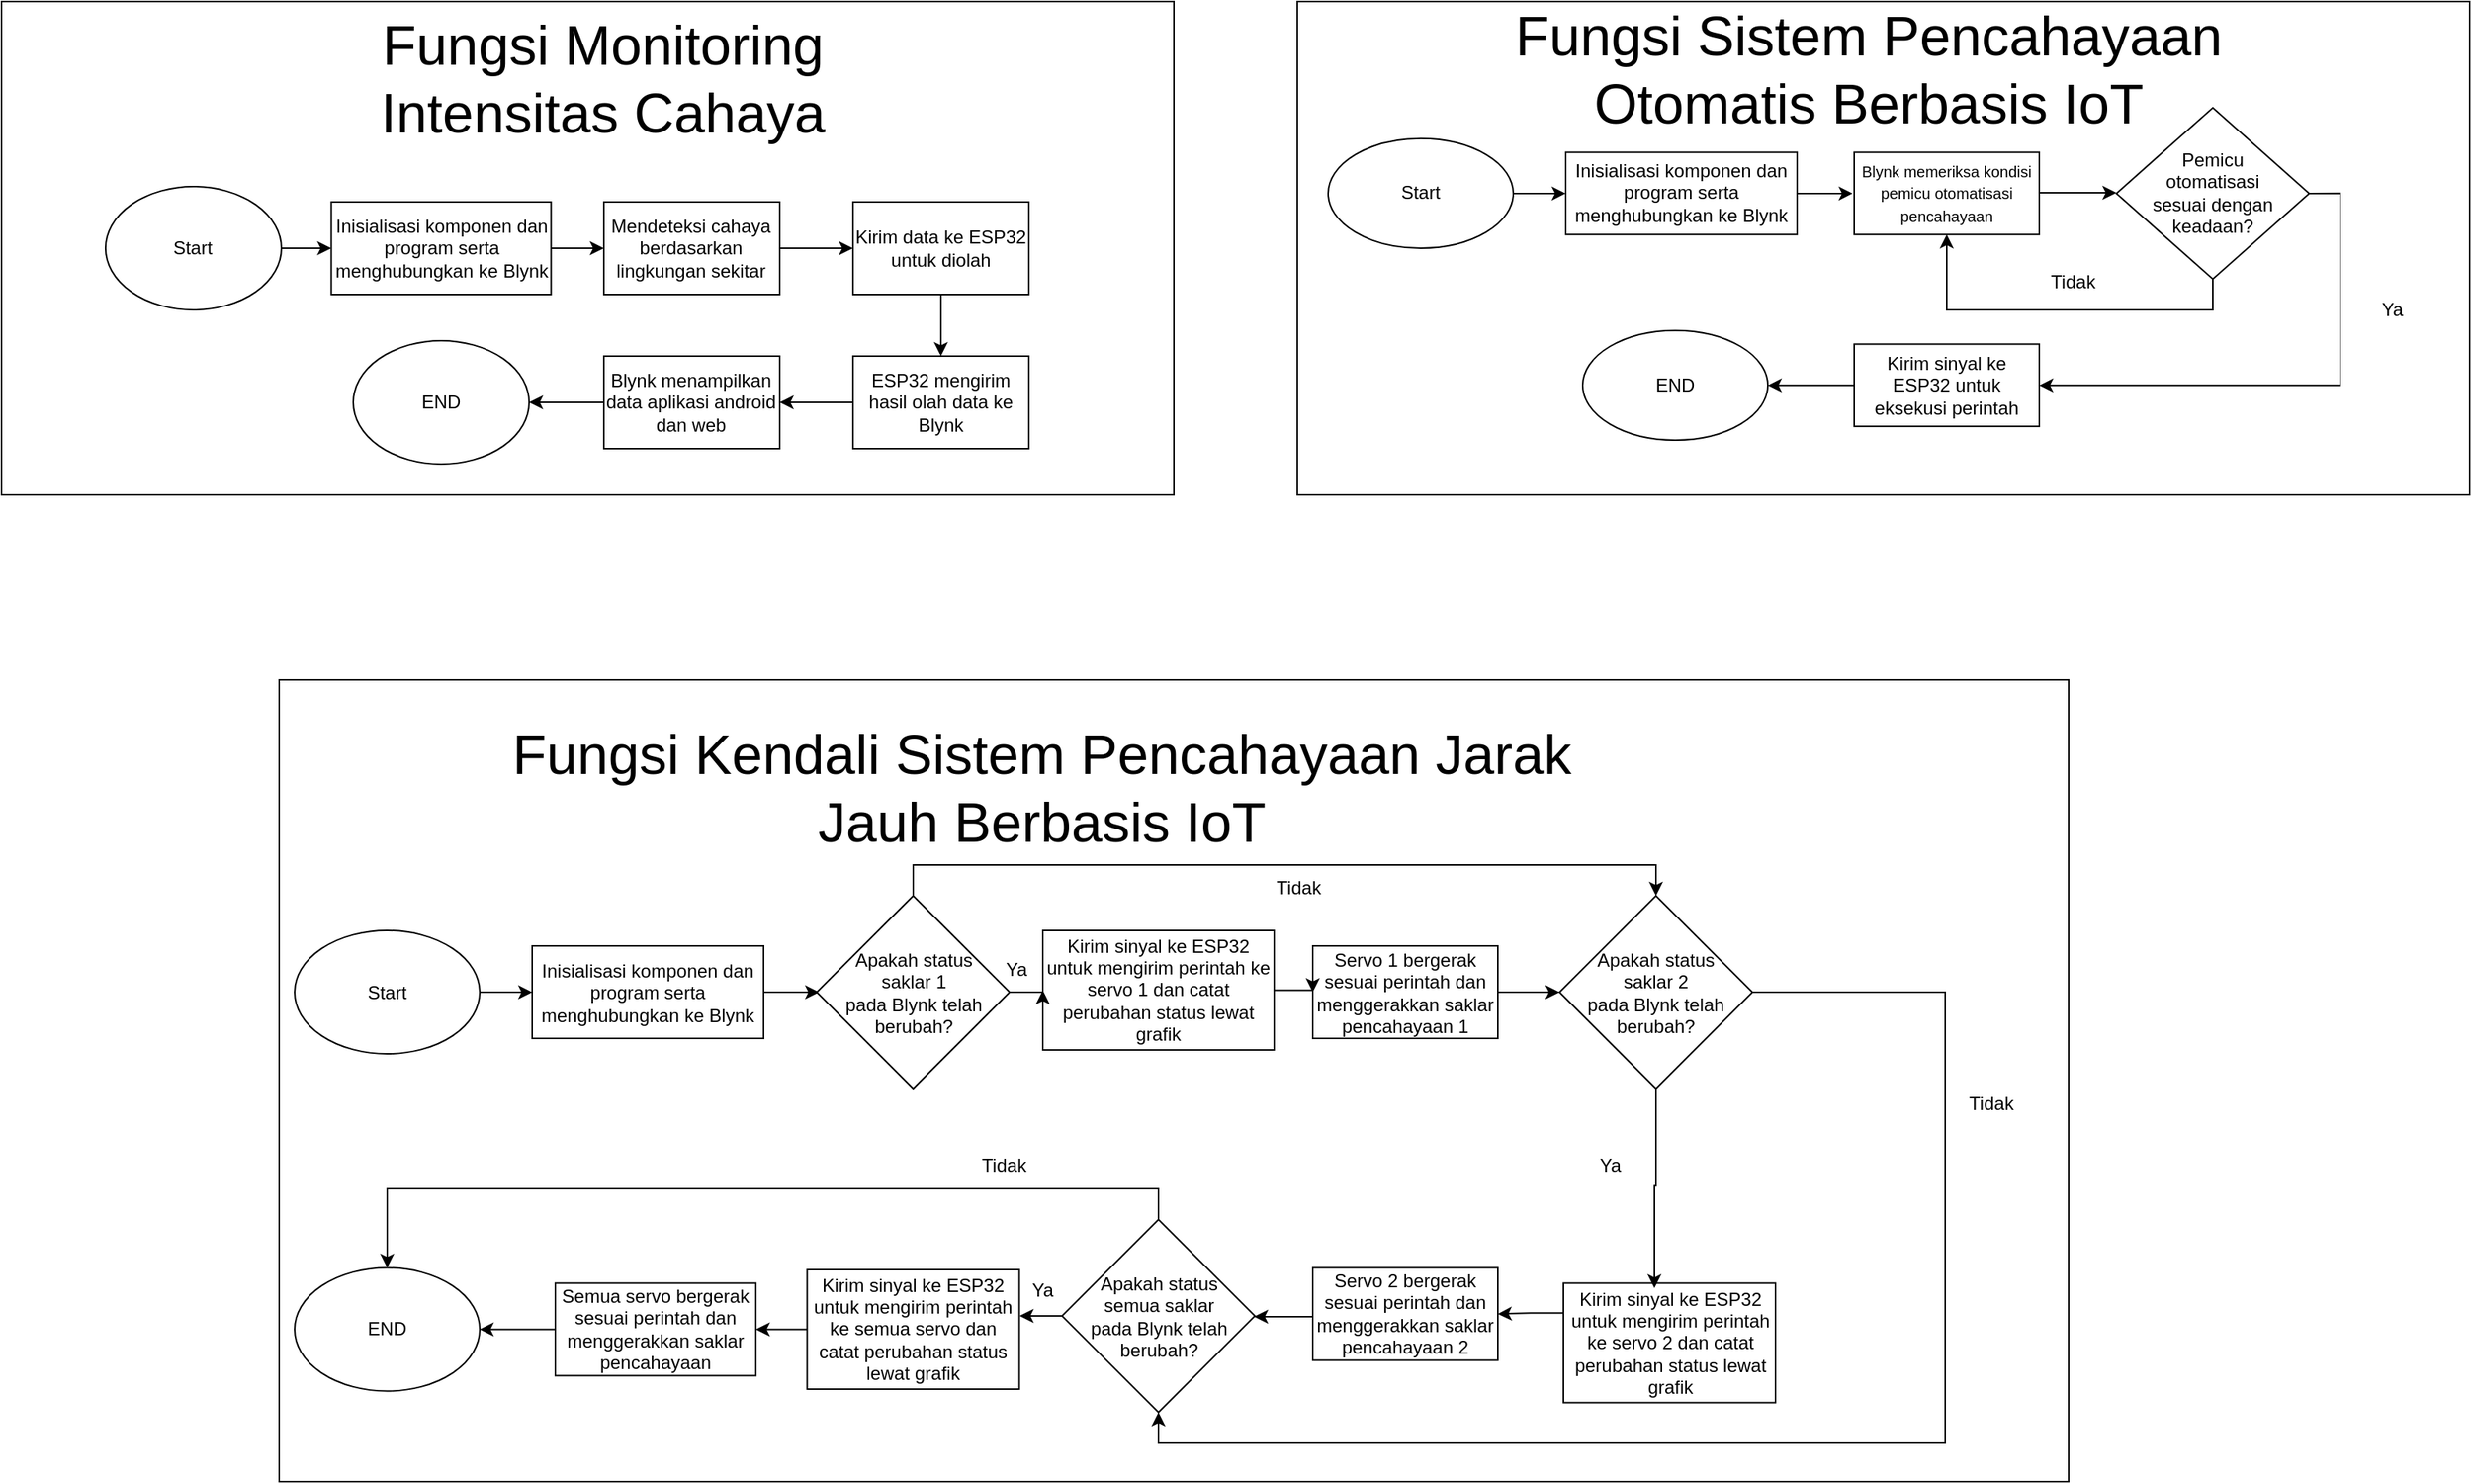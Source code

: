 <mxfile version="24.0.1" type="github">
  <diagram name="Halaman-1" id="Amh2mmN1JDySEoaFm9QU">
    <mxGraphModel dx="1246" dy="581" grid="1" gridSize="10" guides="1" tooltips="1" connect="1" arrows="1" fold="1" page="1" pageScale="1" pageWidth="827" pageHeight="1169" math="0" shadow="0">
      <root>
        <mxCell id="0" />
        <mxCell id="1" parent="0" />
        <mxCell id="5LmN_igyrJK0lIg_dsVV-4" value="" style="group" vertex="1" connectable="0" parent="1">
          <mxGeometry x="40" y="40" width="760" height="320" as="geometry" />
        </mxCell>
        <mxCell id="5LmN_igyrJK0lIg_dsVV-1" value="" style="shape=table;startSize=0;container=1;collapsible=0;childLayout=tableLayout;" vertex="1" parent="5LmN_igyrJK0lIg_dsVV-4">
          <mxGeometry width="760" height="320" as="geometry" />
        </mxCell>
        <mxCell id="5LmN_igyrJK0lIg_dsVV-2" value="" style="shape=tableRow;horizontal=0;startSize=0;swimlaneHead=0;swimlaneBody=0;strokeColor=inherit;top=0;left=0;bottom=0;right=0;collapsible=0;dropTarget=0;fillColor=none;points=[[0,0.5],[1,0.5]];portConstraint=eastwest;" vertex="1" parent="5LmN_igyrJK0lIg_dsVV-1">
          <mxGeometry width="760" height="320" as="geometry" />
        </mxCell>
        <mxCell id="5LmN_igyrJK0lIg_dsVV-3" value="" style="shape=partialRectangle;html=1;whiteSpace=wrap;connectable=0;strokeColor=inherit;overflow=hidden;fillColor=none;top=0;left=0;bottom=0;right=0;pointerEvents=1;" vertex="1" parent="5LmN_igyrJK0lIg_dsVV-2">
          <mxGeometry width="760" height="320" as="geometry">
            <mxRectangle width="760" height="320" as="alternateBounds" />
          </mxGeometry>
        </mxCell>
        <mxCell id="bi3WUS4kzeiAN3RM-r-X-1" value="Start" style="ellipse;whiteSpace=wrap;html=1;" parent="5LmN_igyrJK0lIg_dsVV-4" vertex="1">
          <mxGeometry x="67.45" y="120" width="114" height="80" as="geometry" />
        </mxCell>
        <mxCell id="bi3WUS4kzeiAN3RM-r-X-2" value="Inisialisasi komponen dan program serta menghubungkan ke Blynk" style="rounded=0;whiteSpace=wrap;html=1;" parent="5LmN_igyrJK0lIg_dsVV-4" vertex="1">
          <mxGeometry x="213.75" y="130" width="142.5" height="60" as="geometry" />
        </mxCell>
        <mxCell id="bi3WUS4kzeiAN3RM-r-X-8" style="edgeStyle=orthogonalEdgeStyle;rounded=0;orthogonalLoop=1;jettySize=auto;html=1;exitX=1;exitY=0.5;exitDx=0;exitDy=0;entryX=0;entryY=0.5;entryDx=0;entryDy=0;" parent="5LmN_igyrJK0lIg_dsVV-4" source="bi3WUS4kzeiAN3RM-r-X-1" target="bi3WUS4kzeiAN3RM-r-X-2" edge="1">
          <mxGeometry relative="1" as="geometry" />
        </mxCell>
        <mxCell id="bi3WUS4kzeiAN3RM-r-X-3" value="Mendeteksi cahaya berdasarkan lingkungan sekitar" style="rounded=0;whiteSpace=wrap;html=1;" parent="5LmN_igyrJK0lIg_dsVV-4" vertex="1">
          <mxGeometry x="390.45" y="130" width="114" height="60" as="geometry" />
        </mxCell>
        <mxCell id="bi3WUS4kzeiAN3RM-r-X-9" style="edgeStyle=orthogonalEdgeStyle;rounded=0;orthogonalLoop=1;jettySize=auto;html=1;exitX=1;exitY=0.5;exitDx=0;exitDy=0;entryX=0;entryY=0.5;entryDx=0;entryDy=0;" parent="5LmN_igyrJK0lIg_dsVV-4" source="bi3WUS4kzeiAN3RM-r-X-2" target="bi3WUS4kzeiAN3RM-r-X-3" edge="1">
          <mxGeometry relative="1" as="geometry" />
        </mxCell>
        <mxCell id="bi3WUS4kzeiAN3RM-r-X-4" value="Kirim data ke ESP32 untuk diolah" style="rounded=0;whiteSpace=wrap;html=1;" parent="5LmN_igyrJK0lIg_dsVV-4" vertex="1">
          <mxGeometry x="551.95" y="130" width="114" height="60" as="geometry" />
        </mxCell>
        <mxCell id="bi3WUS4kzeiAN3RM-r-X-10" style="edgeStyle=orthogonalEdgeStyle;rounded=0;orthogonalLoop=1;jettySize=auto;html=1;exitX=1;exitY=0.5;exitDx=0;exitDy=0;entryX=0;entryY=0.5;entryDx=0;entryDy=0;" parent="5LmN_igyrJK0lIg_dsVV-4" source="bi3WUS4kzeiAN3RM-r-X-3" target="bi3WUS4kzeiAN3RM-r-X-4" edge="1">
          <mxGeometry relative="1" as="geometry" />
        </mxCell>
        <mxCell id="bi3WUS4kzeiAN3RM-r-X-5" value="ESP32 mengirim hasil olah data ke Blynk" style="rounded=0;whiteSpace=wrap;html=1;" parent="5LmN_igyrJK0lIg_dsVV-4" vertex="1">
          <mxGeometry x="551.95" y="230" width="114" height="60" as="geometry" />
        </mxCell>
        <mxCell id="bi3WUS4kzeiAN3RM-r-X-11" style="edgeStyle=orthogonalEdgeStyle;rounded=0;orthogonalLoop=1;jettySize=auto;html=1;exitX=0.5;exitY=1;exitDx=0;exitDy=0;entryX=0.5;entryY=0;entryDx=0;entryDy=0;" parent="5LmN_igyrJK0lIg_dsVV-4" source="bi3WUS4kzeiAN3RM-r-X-4" target="bi3WUS4kzeiAN3RM-r-X-5" edge="1">
          <mxGeometry relative="1" as="geometry" />
        </mxCell>
        <mxCell id="bi3WUS4kzeiAN3RM-r-X-6" value="Blynk menampilkan data aplikasi android dan web" style="rounded=0;whiteSpace=wrap;html=1;" parent="5LmN_igyrJK0lIg_dsVV-4" vertex="1">
          <mxGeometry x="390.45" y="230" width="114" height="60" as="geometry" />
        </mxCell>
        <mxCell id="bi3WUS4kzeiAN3RM-r-X-12" style="edgeStyle=orthogonalEdgeStyle;rounded=0;orthogonalLoop=1;jettySize=auto;html=1;exitX=0;exitY=0.5;exitDx=0;exitDy=0;entryX=1;entryY=0.5;entryDx=0;entryDy=0;" parent="5LmN_igyrJK0lIg_dsVV-4" source="bi3WUS4kzeiAN3RM-r-X-5" target="bi3WUS4kzeiAN3RM-r-X-6" edge="1">
          <mxGeometry relative="1" as="geometry" />
        </mxCell>
        <mxCell id="bi3WUS4kzeiAN3RM-r-X-7" value="END" style="ellipse;whiteSpace=wrap;html=1;" parent="5LmN_igyrJK0lIg_dsVV-4" vertex="1">
          <mxGeometry x="228" y="220" width="114" height="80" as="geometry" />
        </mxCell>
        <mxCell id="bi3WUS4kzeiAN3RM-r-X-13" style="edgeStyle=orthogonalEdgeStyle;rounded=0;orthogonalLoop=1;jettySize=auto;html=1;exitX=0;exitY=0.5;exitDx=0;exitDy=0;entryX=1;entryY=0.5;entryDx=0;entryDy=0;" parent="5LmN_igyrJK0lIg_dsVV-4" source="bi3WUS4kzeiAN3RM-r-X-6" target="bi3WUS4kzeiAN3RM-r-X-7" edge="1">
          <mxGeometry relative="1" as="geometry" />
        </mxCell>
        <mxCell id="bi3WUS4kzeiAN3RM-r-X-14" value="&lt;font style=&quot;font-size: 36px;&quot;&gt;Fungsi Monitoring Intensitas Cahaya&lt;/font&gt;" style="text;html=1;strokeColor=none;fillColor=none;align=center;verticalAlign=middle;whiteSpace=wrap;rounded=0;" parent="5LmN_igyrJK0lIg_dsVV-4" vertex="1">
          <mxGeometry x="228" width="323.95" height="100" as="geometry" />
        </mxCell>
        <mxCell id="5LmN_igyrJK0lIg_dsVV-21" value="" style="group" vertex="1" connectable="0" parent="1">
          <mxGeometry x="880" y="40" width="760" height="320" as="geometry" />
        </mxCell>
        <mxCell id="5LmN_igyrJK0lIg_dsVV-18" value="" style="shape=table;startSize=0;container=1;collapsible=0;childLayout=tableLayout;" vertex="1" parent="5LmN_igyrJK0lIg_dsVV-21">
          <mxGeometry width="760" height="320" as="geometry" />
        </mxCell>
        <mxCell id="5LmN_igyrJK0lIg_dsVV-19" value="" style="shape=tableRow;horizontal=0;startSize=0;swimlaneHead=0;swimlaneBody=0;strokeColor=inherit;top=0;left=0;bottom=0;right=0;collapsible=0;dropTarget=0;fillColor=none;points=[[0,0.5],[1,0.5]];portConstraint=eastwest;" vertex="1" parent="5LmN_igyrJK0lIg_dsVV-18">
          <mxGeometry width="760" height="320" as="geometry" />
        </mxCell>
        <mxCell id="5LmN_igyrJK0lIg_dsVV-20" value="" style="shape=partialRectangle;html=1;whiteSpace=wrap;connectable=0;strokeColor=inherit;overflow=hidden;fillColor=none;top=0;left=0;bottom=0;right=0;pointerEvents=1;" vertex="1" parent="5LmN_igyrJK0lIg_dsVV-19">
          <mxGeometry width="760" height="320" as="geometry">
            <mxRectangle width="760" height="320" as="alternateBounds" />
          </mxGeometry>
        </mxCell>
        <mxCell id="bi3WUS4kzeiAN3RM-r-X-16" value="&lt;font style=&quot;font-size: 36px;&quot;&gt;Fungsi Sistem Pencahayaan Otomatis Berbasis IoT&lt;/font&gt;" style="text;html=1;strokeColor=none;fillColor=none;align=center;verticalAlign=middle;whiteSpace=wrap;rounded=0;" parent="5LmN_igyrJK0lIg_dsVV-21" vertex="1">
          <mxGeometry x="130" width="481.0" height="88.889" as="geometry" />
        </mxCell>
        <mxCell id="bi3WUS4kzeiAN3RM-r-X-19" value="Start" style="ellipse;whiteSpace=wrap;html=1;" parent="5LmN_igyrJK0lIg_dsVV-21" vertex="1">
          <mxGeometry x="20" y="88.889" width="120.0" height="71.111" as="geometry" />
        </mxCell>
        <mxCell id="bi3WUS4kzeiAN3RM-r-X-20" style="edgeStyle=orthogonalEdgeStyle;rounded=0;orthogonalLoop=1;jettySize=auto;html=1;exitX=1;exitY=0.5;exitDx=0;exitDy=0;entryX=0;entryY=0.5;entryDx=0;entryDy=0;" parent="5LmN_igyrJK0lIg_dsVV-21" source="bi3WUS4kzeiAN3RM-r-X-21" edge="1">
          <mxGeometry relative="1" as="geometry">
            <mxPoint x="360" y="124.444" as="targetPoint" />
          </mxGeometry>
        </mxCell>
        <mxCell id="bi3WUS4kzeiAN3RM-r-X-21" value="Inisialisasi komponen dan program serta menghubungkan ke Blynk" style="rounded=0;whiteSpace=wrap;html=1;" parent="5LmN_igyrJK0lIg_dsVV-21" vertex="1">
          <mxGeometry x="174" y="97.778" width="150.0" height="53.333" as="geometry" />
        </mxCell>
        <mxCell id="bi3WUS4kzeiAN3RM-r-X-18" style="edgeStyle=orthogonalEdgeStyle;rounded=0;orthogonalLoop=1;jettySize=auto;html=1;exitX=1;exitY=0.5;exitDx=0;exitDy=0;entryX=0;entryY=0.5;entryDx=0;entryDy=0;" parent="5LmN_igyrJK0lIg_dsVV-21" source="bi3WUS4kzeiAN3RM-r-X-19" target="bi3WUS4kzeiAN3RM-r-X-21" edge="1">
          <mxGeometry relative="1" as="geometry" />
        </mxCell>
        <mxCell id="bi3WUS4kzeiAN3RM-r-X-22" style="edgeStyle=orthogonalEdgeStyle;rounded=0;orthogonalLoop=1;jettySize=auto;html=1;exitX=1;exitY=0.5;exitDx=0;exitDy=0;entryX=0;entryY=0.5;entryDx=0;entryDy=0;" parent="5LmN_igyrJK0lIg_dsVV-21" edge="1">
          <mxGeometry relative="1" as="geometry">
            <mxPoint x="481.0" y="124" as="sourcePoint" />
            <mxPoint x="531" y="124" as="targetPoint" />
          </mxGeometry>
        </mxCell>
        <mxCell id="bi3WUS4kzeiAN3RM-r-X-32" value="&lt;font style=&quot;font-size: 10px;&quot;&gt;Blynk memeriksa kondisi pemicu otomatisasi pencahayaan&lt;/font&gt;" style="rounded=0;whiteSpace=wrap;html=1;" parent="5LmN_igyrJK0lIg_dsVV-21" vertex="1">
          <mxGeometry x="361" y="97.778" width="120.0" height="53.333" as="geometry" />
        </mxCell>
        <mxCell id="bi3WUS4kzeiAN3RM-r-X-34" style="edgeStyle=orthogonalEdgeStyle;rounded=0;orthogonalLoop=1;jettySize=auto;html=1;exitX=0.5;exitY=1;exitDx=0;exitDy=0;entryX=0.5;entryY=1;entryDx=0;entryDy=0;" parent="5LmN_igyrJK0lIg_dsVV-21" source="bi3WUS4kzeiAN3RM-r-X-33" target="bi3WUS4kzeiAN3RM-r-X-32" edge="1">
          <mxGeometry relative="1" as="geometry" />
        </mxCell>
        <mxCell id="bi3WUS4kzeiAN3RM-r-X-33" value="Pemicu&lt;br&gt;otomatisasi&lt;br&gt;sesuai dengan&lt;br&gt;keadaan?" style="rhombus;whiteSpace=wrap;html=1;" parent="5LmN_igyrJK0lIg_dsVV-21" vertex="1">
          <mxGeometry x="531" y="68.889" width="125" height="111.111" as="geometry" />
        </mxCell>
        <mxCell id="bi3WUS4kzeiAN3RM-r-X-35" value="Kirim sinyal ke ESP32 untuk eksekusi perintah" style="rounded=0;whiteSpace=wrap;html=1;" parent="5LmN_igyrJK0lIg_dsVV-21" vertex="1">
          <mxGeometry x="361" y="222.222" width="120.0" height="53.333" as="geometry" />
        </mxCell>
        <mxCell id="bi3WUS4kzeiAN3RM-r-X-36" style="edgeStyle=orthogonalEdgeStyle;rounded=0;orthogonalLoop=1;jettySize=auto;html=1;exitX=1;exitY=0.5;exitDx=0;exitDy=0;entryX=1;entryY=0.5;entryDx=0;entryDy=0;" parent="5LmN_igyrJK0lIg_dsVV-21" source="bi3WUS4kzeiAN3RM-r-X-33" target="bi3WUS4kzeiAN3RM-r-X-35" edge="1">
          <mxGeometry relative="1" as="geometry" />
        </mxCell>
        <mxCell id="bi3WUS4kzeiAN3RM-r-X-37" value="END" style="ellipse;whiteSpace=wrap;html=1;" parent="5LmN_igyrJK0lIg_dsVV-21" vertex="1">
          <mxGeometry x="185" y="213.333" width="120.0" height="71.111" as="geometry" />
        </mxCell>
        <mxCell id="bi3WUS4kzeiAN3RM-r-X-38" style="edgeStyle=orthogonalEdgeStyle;rounded=0;orthogonalLoop=1;jettySize=auto;html=1;exitX=0;exitY=0.5;exitDx=0;exitDy=0;entryX=1;entryY=0.5;entryDx=0;entryDy=0;" parent="5LmN_igyrJK0lIg_dsVV-21" source="bi3WUS4kzeiAN3RM-r-X-35" target="bi3WUS4kzeiAN3RM-r-X-37" edge="1">
          <mxGeometry relative="1" as="geometry" />
        </mxCell>
        <mxCell id="7ShA4Bs4Lb3jQ0K2besD-41" value="Ya" style="text;html=1;strokeColor=none;fillColor=none;align=center;verticalAlign=middle;whiteSpace=wrap;rounded=0;" parent="5LmN_igyrJK0lIg_dsVV-21" vertex="1">
          <mxGeometry x="680" y="186.667" width="60.0" height="26.667" as="geometry" />
        </mxCell>
        <mxCell id="7ShA4Bs4Lb3jQ0K2besD-42" value="Tidak" style="text;html=1;strokeColor=none;fillColor=none;align=center;verticalAlign=middle;whiteSpace=wrap;rounded=0;" parent="5LmN_igyrJK0lIg_dsVV-21" vertex="1">
          <mxGeometry x="472.5" y="168.889" width="60.0" height="26.667" as="geometry" />
        </mxCell>
        <mxCell id="5LmN_igyrJK0lIg_dsVV-25" value="" style="group" vertex="1" connectable="0" parent="1">
          <mxGeometry x="220" y="480" width="1160" height="520" as="geometry" />
        </mxCell>
        <mxCell id="5LmN_igyrJK0lIg_dsVV-22" value="" style="shape=table;startSize=0;container=1;collapsible=0;childLayout=tableLayout;" vertex="1" parent="5LmN_igyrJK0lIg_dsVV-25">
          <mxGeometry width="1160" height="520" as="geometry" />
        </mxCell>
        <mxCell id="5LmN_igyrJK0lIg_dsVV-23" value="" style="shape=tableRow;horizontal=0;startSize=0;swimlaneHead=0;swimlaneBody=0;strokeColor=inherit;top=0;left=0;bottom=0;right=0;collapsible=0;dropTarget=0;fillColor=none;points=[[0,0.5],[1,0.5]];portConstraint=eastwest;" vertex="1" parent="5LmN_igyrJK0lIg_dsVV-22">
          <mxGeometry width="1160" height="520" as="geometry" />
        </mxCell>
        <mxCell id="5LmN_igyrJK0lIg_dsVV-24" value="" style="shape=partialRectangle;html=1;whiteSpace=wrap;connectable=0;strokeColor=inherit;overflow=hidden;fillColor=none;top=0;left=0;bottom=0;right=0;pointerEvents=1;" vertex="1" parent="5LmN_igyrJK0lIg_dsVV-23">
          <mxGeometry width="1160" height="520" as="geometry">
            <mxRectangle width="1160" height="520" as="alternateBounds" />
          </mxGeometry>
        </mxCell>
        <mxCell id="7ShA4Bs4Lb3jQ0K2besD-2" value="Start" style="ellipse;whiteSpace=wrap;html=1;" parent="5LmN_igyrJK0lIg_dsVV-25" vertex="1">
          <mxGeometry x="10" y="162.5" width="120" height="80" as="geometry" />
        </mxCell>
        <mxCell id="7ShA4Bs4Lb3jQ0K2besD-3" style="edgeStyle=orthogonalEdgeStyle;rounded=0;orthogonalLoop=1;jettySize=auto;html=1;exitX=1;exitY=0.5;exitDx=0;exitDy=0;entryX=0;entryY=0.5;entryDx=0;entryDy=0;" parent="5LmN_igyrJK0lIg_dsVV-25" source="7ShA4Bs4Lb3jQ0K2besD-4" edge="1">
          <mxGeometry relative="1" as="geometry">
            <mxPoint x="350" y="202.5" as="targetPoint" />
          </mxGeometry>
        </mxCell>
        <mxCell id="7ShA4Bs4Lb3jQ0K2besD-4" value="Inisialisasi komponen dan program serta menghubungkan ke Blynk" style="rounded=0;whiteSpace=wrap;html=1;" parent="5LmN_igyrJK0lIg_dsVV-25" vertex="1">
          <mxGeometry x="164" y="172.5" width="150" height="60" as="geometry" />
        </mxCell>
        <mxCell id="7ShA4Bs4Lb3jQ0K2besD-1" style="edgeStyle=orthogonalEdgeStyle;rounded=0;orthogonalLoop=1;jettySize=auto;html=1;exitX=1;exitY=0.5;exitDx=0;exitDy=0;entryX=0;entryY=0.5;entryDx=0;entryDy=0;" parent="5LmN_igyrJK0lIg_dsVV-25" source="7ShA4Bs4Lb3jQ0K2besD-2" target="7ShA4Bs4Lb3jQ0K2besD-4" edge="1">
          <mxGeometry relative="1" as="geometry" />
        </mxCell>
        <mxCell id="7ShA4Bs4Lb3jQ0K2besD-9" value="Apakah status&lt;br&gt;saklar 1&lt;br&gt;pada Blynk telah&lt;br&gt;berubah?" style="rhombus;whiteSpace=wrap;html=1;" parent="5LmN_igyrJK0lIg_dsVV-25" vertex="1">
          <mxGeometry x="348.5" y="140" width="125" height="125" as="geometry" />
        </mxCell>
        <mxCell id="7ShA4Bs4Lb3jQ0K2besD-11" value="Kirim sinyal ke ESP32 untuk mengirim perintah ke servo 1 dan catat perubahan status lewat grafik" style="rounded=0;whiteSpace=wrap;html=1;" parent="5LmN_igyrJK0lIg_dsVV-25" vertex="1">
          <mxGeometry x="495" y="162.5" width="150" height="77.5" as="geometry" />
        </mxCell>
        <mxCell id="7ShA4Bs4Lb3jQ0K2besD-26" style="edgeStyle=orthogonalEdgeStyle;rounded=0;orthogonalLoop=1;jettySize=auto;html=1;exitX=1;exitY=0.5;exitDx=0;exitDy=0;entryX=0;entryY=0.5;entryDx=0;entryDy=0;" parent="5LmN_igyrJK0lIg_dsVV-25" source="7ShA4Bs4Lb3jQ0K2besD-9" target="7ShA4Bs4Lb3jQ0K2besD-11" edge="1">
          <mxGeometry relative="1" as="geometry" />
        </mxCell>
        <mxCell id="7ShA4Bs4Lb3jQ0K2besD-12" value="END" style="ellipse;whiteSpace=wrap;html=1;" parent="5LmN_igyrJK0lIg_dsVV-25" vertex="1">
          <mxGeometry x="10" y="381.25" width="120" height="80" as="geometry" />
        </mxCell>
        <mxCell id="7ShA4Bs4Lb3jQ0K2besD-13" value="&lt;font style=&quot;font-size: 36px;&quot;&gt;Fungsi Kendali Sistem Pencahayaan Jarak Jauh Berbasis IoT&lt;/font&gt;" style="text;html=1;strokeColor=none;fillColor=none;align=center;verticalAlign=middle;whiteSpace=wrap;rounded=0;" parent="5LmN_igyrJK0lIg_dsVV-25" vertex="1">
          <mxGeometry x="129" y="20" width="731" height="100" as="geometry" />
        </mxCell>
        <mxCell id="7ShA4Bs4Lb3jQ0K2besD-14" value="Servo 1 bergerak sesuai perintah dan menggerakkan saklar pencahayaan 1" style="rounded=0;whiteSpace=wrap;html=1;" parent="5LmN_igyrJK0lIg_dsVV-25" vertex="1">
          <mxGeometry x="670" y="172.5" width="120" height="60" as="geometry" />
        </mxCell>
        <mxCell id="7ShA4Bs4Lb3jQ0K2besD-29" style="edgeStyle=orthogonalEdgeStyle;rounded=0;orthogonalLoop=1;jettySize=auto;html=1;exitX=1;exitY=0.5;exitDx=0;exitDy=0;entryX=0;entryY=0.5;entryDx=0;entryDy=0;" parent="5LmN_igyrJK0lIg_dsVV-25" source="7ShA4Bs4Lb3jQ0K2besD-11" target="7ShA4Bs4Lb3jQ0K2besD-14" edge="1">
          <mxGeometry relative="1" as="geometry" />
        </mxCell>
        <mxCell id="7ShA4Bs4Lb3jQ0K2besD-15" value="Apakah status&lt;br&gt;saklar 2&lt;br&gt;pada Blynk telah&lt;br&gt;berubah?" style="rhombus;whiteSpace=wrap;html=1;" parent="5LmN_igyrJK0lIg_dsVV-25" vertex="1">
          <mxGeometry x="830" y="140" width="125" height="125" as="geometry" />
        </mxCell>
        <mxCell id="7ShA4Bs4Lb3jQ0K2besD-22" style="edgeStyle=orthogonalEdgeStyle;rounded=0;orthogonalLoop=1;jettySize=auto;html=1;exitX=0.5;exitY=0;exitDx=0;exitDy=0;entryX=0.5;entryY=0;entryDx=0;entryDy=0;" parent="5LmN_igyrJK0lIg_dsVV-25" source="7ShA4Bs4Lb3jQ0K2besD-9" target="7ShA4Bs4Lb3jQ0K2besD-15" edge="1">
          <mxGeometry relative="1" as="geometry" />
        </mxCell>
        <mxCell id="7ShA4Bs4Lb3jQ0K2besD-30" style="edgeStyle=orthogonalEdgeStyle;rounded=0;orthogonalLoop=1;jettySize=auto;html=1;exitX=1;exitY=0.5;exitDx=0;exitDy=0;entryX=0;entryY=0.5;entryDx=0;entryDy=0;" parent="5LmN_igyrJK0lIg_dsVV-25" source="7ShA4Bs4Lb3jQ0K2besD-14" target="7ShA4Bs4Lb3jQ0K2besD-15" edge="1">
          <mxGeometry relative="1" as="geometry" />
        </mxCell>
        <mxCell id="7ShA4Bs4Lb3jQ0K2besD-16" value="Kirim sinyal ke ESP32 untuk mengirim perintah ke servo 2 dan catat perubahan status lewat grafik" style="rounded=0;whiteSpace=wrap;html=1;" parent="5LmN_igyrJK0lIg_dsVV-25" vertex="1">
          <mxGeometry x="832.5" y="391.25" width="137.5" height="77.5" as="geometry" />
        </mxCell>
        <mxCell id="7ShA4Bs4Lb3jQ0K2besD-17" value="Servo 2 bergerak sesuai perintah dan menggerakkan saklar pencahayaan 2" style="rounded=0;whiteSpace=wrap;html=1;" parent="5LmN_igyrJK0lIg_dsVV-25" vertex="1">
          <mxGeometry x="670" y="381.25" width="120" height="60" as="geometry" />
        </mxCell>
        <mxCell id="7ShA4Bs4Lb3jQ0K2besD-34" style="edgeStyle=orthogonalEdgeStyle;rounded=0;orthogonalLoop=1;jettySize=auto;html=1;exitX=0;exitY=0.25;exitDx=0;exitDy=0;entryX=1;entryY=0.5;entryDx=0;entryDy=0;" parent="5LmN_igyrJK0lIg_dsVV-25" source="7ShA4Bs4Lb3jQ0K2besD-16" target="7ShA4Bs4Lb3jQ0K2besD-17" edge="1">
          <mxGeometry relative="1" as="geometry" />
        </mxCell>
        <mxCell id="7ShA4Bs4Lb3jQ0K2besD-37" style="edgeStyle=orthogonalEdgeStyle;rounded=0;orthogonalLoop=1;jettySize=auto;html=1;exitX=0;exitY=0.5;exitDx=0;exitDy=0;" parent="5LmN_igyrJK0lIg_dsVV-25" source="7ShA4Bs4Lb3jQ0K2besD-18" edge="1">
          <mxGeometry relative="1" as="geometry">
            <mxPoint x="480" y="412.4" as="targetPoint" />
          </mxGeometry>
        </mxCell>
        <mxCell id="7ShA4Bs4Lb3jQ0K2besD-40" style="edgeStyle=orthogonalEdgeStyle;rounded=0;orthogonalLoop=1;jettySize=auto;html=1;exitX=0.5;exitY=0;exitDx=0;exitDy=0;entryX=0.5;entryY=0;entryDx=0;entryDy=0;" parent="5LmN_igyrJK0lIg_dsVV-25" source="7ShA4Bs4Lb3jQ0K2besD-18" target="7ShA4Bs4Lb3jQ0K2besD-12" edge="1">
          <mxGeometry relative="1" as="geometry" />
        </mxCell>
        <mxCell id="7ShA4Bs4Lb3jQ0K2besD-18" value="Apakah status&lt;br&gt;semua saklar&lt;br&gt;pada Blynk telah&lt;br&gt;berubah?" style="rhombus;whiteSpace=wrap;html=1;" parent="5LmN_igyrJK0lIg_dsVV-25" vertex="1">
          <mxGeometry x="507.5" y="350" width="125" height="125" as="geometry" />
        </mxCell>
        <mxCell id="7ShA4Bs4Lb3jQ0K2besD-27" style="edgeStyle=orthogonalEdgeStyle;rounded=0;orthogonalLoop=1;jettySize=auto;html=1;exitX=1;exitY=0.5;exitDx=0;exitDy=0;entryX=0.5;entryY=1;entryDx=0;entryDy=0;" parent="5LmN_igyrJK0lIg_dsVV-25" source="7ShA4Bs4Lb3jQ0K2besD-15" target="7ShA4Bs4Lb3jQ0K2besD-18" edge="1">
          <mxGeometry relative="1" as="geometry">
            <Array as="points">
              <mxPoint x="1080" y="203" />
              <mxPoint x="1080" y="495" />
              <mxPoint x="570" y="495" />
            </Array>
          </mxGeometry>
        </mxCell>
        <mxCell id="7ShA4Bs4Lb3jQ0K2besD-20" value="Kirim sinyal ke ESP32 untuk mengirim perintah ke semua servo dan catat perubahan status lewat grafik" style="rounded=0;whiteSpace=wrap;html=1;" parent="5LmN_igyrJK0lIg_dsVV-25" vertex="1">
          <mxGeometry x="342.25" y="382.5" width="137.5" height="77.5" as="geometry" />
        </mxCell>
        <mxCell id="7ShA4Bs4Lb3jQ0K2besD-36" style="edgeStyle=orthogonalEdgeStyle;rounded=0;orthogonalLoop=1;jettySize=auto;html=1;exitX=0;exitY=0.5;exitDx=0;exitDy=0;" parent="5LmN_igyrJK0lIg_dsVV-25" source="7ShA4Bs4Lb3jQ0K2besD-17" target="7ShA4Bs4Lb3jQ0K2besD-18" edge="1">
          <mxGeometry relative="1" as="geometry">
            <Array as="points">
              <mxPoint x="670" y="413" />
            </Array>
          </mxGeometry>
        </mxCell>
        <mxCell id="7ShA4Bs4Lb3jQ0K2besD-39" style="edgeStyle=orthogonalEdgeStyle;rounded=0;orthogonalLoop=1;jettySize=auto;html=1;exitX=0;exitY=0.5;exitDx=0;exitDy=0;entryX=1;entryY=0.5;entryDx=0;entryDy=0;" parent="5LmN_igyrJK0lIg_dsVV-25" source="7ShA4Bs4Lb3jQ0K2besD-21" target="7ShA4Bs4Lb3jQ0K2besD-12" edge="1">
          <mxGeometry relative="1" as="geometry" />
        </mxCell>
        <mxCell id="7ShA4Bs4Lb3jQ0K2besD-21" value="Semua servo bergerak sesuai perintah dan menggerakkan saklar pencahayaan" style="rounded=0;whiteSpace=wrap;html=1;" parent="5LmN_igyrJK0lIg_dsVV-25" vertex="1">
          <mxGeometry x="179" y="391.25" width="130" height="60" as="geometry" />
        </mxCell>
        <mxCell id="7ShA4Bs4Lb3jQ0K2besD-38" style="edgeStyle=orthogonalEdgeStyle;rounded=0;orthogonalLoop=1;jettySize=auto;html=1;exitX=0;exitY=0.5;exitDx=0;exitDy=0;entryX=1;entryY=0.5;entryDx=0;entryDy=0;" parent="5LmN_igyrJK0lIg_dsVV-25" source="7ShA4Bs4Lb3jQ0K2besD-20" target="7ShA4Bs4Lb3jQ0K2besD-21" edge="1">
          <mxGeometry relative="1" as="geometry" />
        </mxCell>
        <mxCell id="7ShA4Bs4Lb3jQ0K2besD-31" style="edgeStyle=orthogonalEdgeStyle;rounded=0;orthogonalLoop=1;jettySize=auto;html=1;exitX=0.5;exitY=1;exitDx=0;exitDy=0;entryX=0.429;entryY=0.042;entryDx=0;entryDy=0;entryPerimeter=0;" parent="5LmN_igyrJK0lIg_dsVV-25" source="7ShA4Bs4Lb3jQ0K2besD-15" target="7ShA4Bs4Lb3jQ0K2besD-16" edge="1">
          <mxGeometry relative="1" as="geometry" />
        </mxCell>
        <mxCell id="7ShA4Bs4Lb3jQ0K2besD-44" value="Ya" style="text;html=1;strokeColor=none;fillColor=none;align=center;verticalAlign=middle;whiteSpace=wrap;rounded=0;" parent="5LmN_igyrJK0lIg_dsVV-25" vertex="1">
          <mxGeometry x="447.5" y="172.5" width="60" height="30" as="geometry" />
        </mxCell>
        <mxCell id="7ShA4Bs4Lb3jQ0K2besD-45" value="Tidak" style="text;html=1;strokeColor=none;fillColor=none;align=center;verticalAlign=middle;whiteSpace=wrap;rounded=0;" parent="5LmN_igyrJK0lIg_dsVV-25" vertex="1">
          <mxGeometry x="631" y="120" width="60" height="30" as="geometry" />
        </mxCell>
        <mxCell id="7ShA4Bs4Lb3jQ0K2besD-46" value="Tidak" style="text;html=1;strokeColor=none;fillColor=none;align=center;verticalAlign=middle;whiteSpace=wrap;rounded=0;" parent="5LmN_igyrJK0lIg_dsVV-25" vertex="1">
          <mxGeometry x="1080" y="260" width="60" height="30" as="geometry" />
        </mxCell>
        <mxCell id="7ShA4Bs4Lb3jQ0K2besD-47" value="Tidak" style="text;html=1;strokeColor=none;fillColor=none;align=center;verticalAlign=middle;whiteSpace=wrap;rounded=0;" parent="5LmN_igyrJK0lIg_dsVV-25" vertex="1">
          <mxGeometry x="440" y="300" width="60" height="30" as="geometry" />
        </mxCell>
        <mxCell id="7ShA4Bs4Lb3jQ0K2besD-48" value="Ya" style="text;html=1;strokeColor=none;fillColor=none;align=center;verticalAlign=middle;whiteSpace=wrap;rounded=0;" parent="5LmN_igyrJK0lIg_dsVV-25" vertex="1">
          <mxGeometry x="832.5" y="300" width="60" height="30" as="geometry" />
        </mxCell>
        <mxCell id="7ShA4Bs4Lb3jQ0K2besD-49" value="Ya" style="text;html=1;strokeColor=none;fillColor=none;align=center;verticalAlign=middle;whiteSpace=wrap;rounded=0;" parent="5LmN_igyrJK0lIg_dsVV-25" vertex="1">
          <mxGeometry x="465" y="381.25" width="60" height="30" as="geometry" />
        </mxCell>
      </root>
    </mxGraphModel>
  </diagram>
</mxfile>
